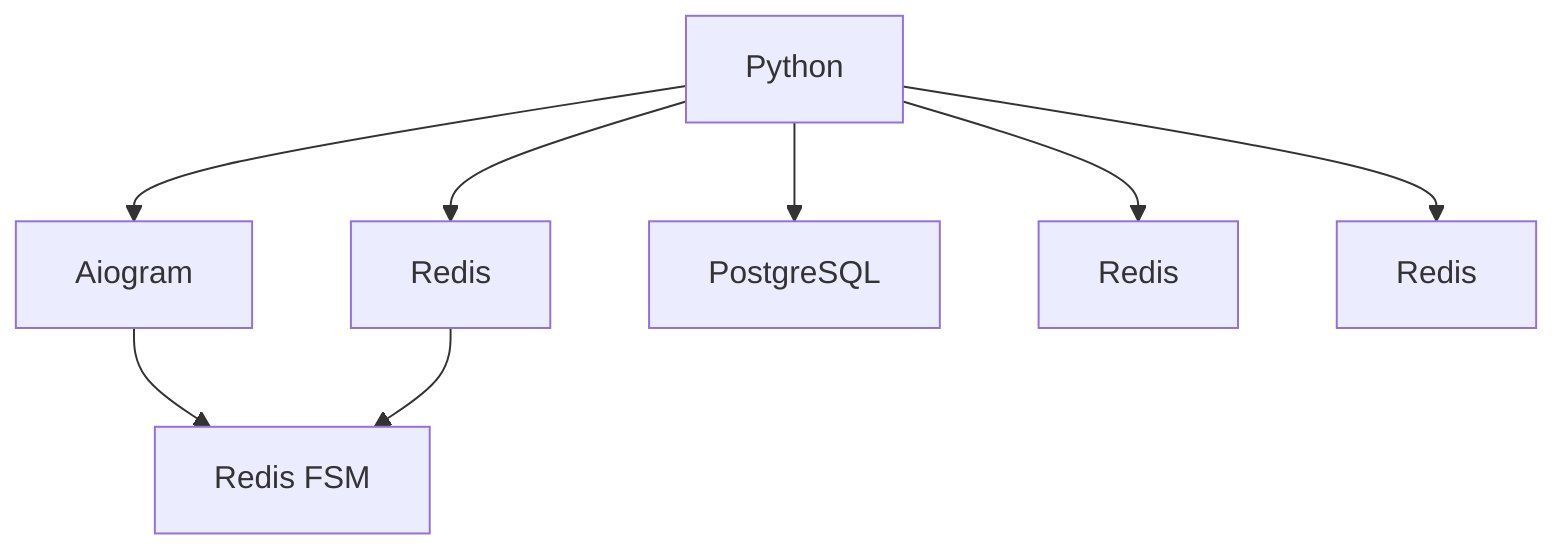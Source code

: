 graph TB
    A[Python] --> B[Aiogram]
    B --> BA[Redis FSM]
    C --> BA[Redis FSM]
    A --> C[Redis]
    A --> D[PostgreSQL]
    A --> E[Redis]
    A --> F[Redis]